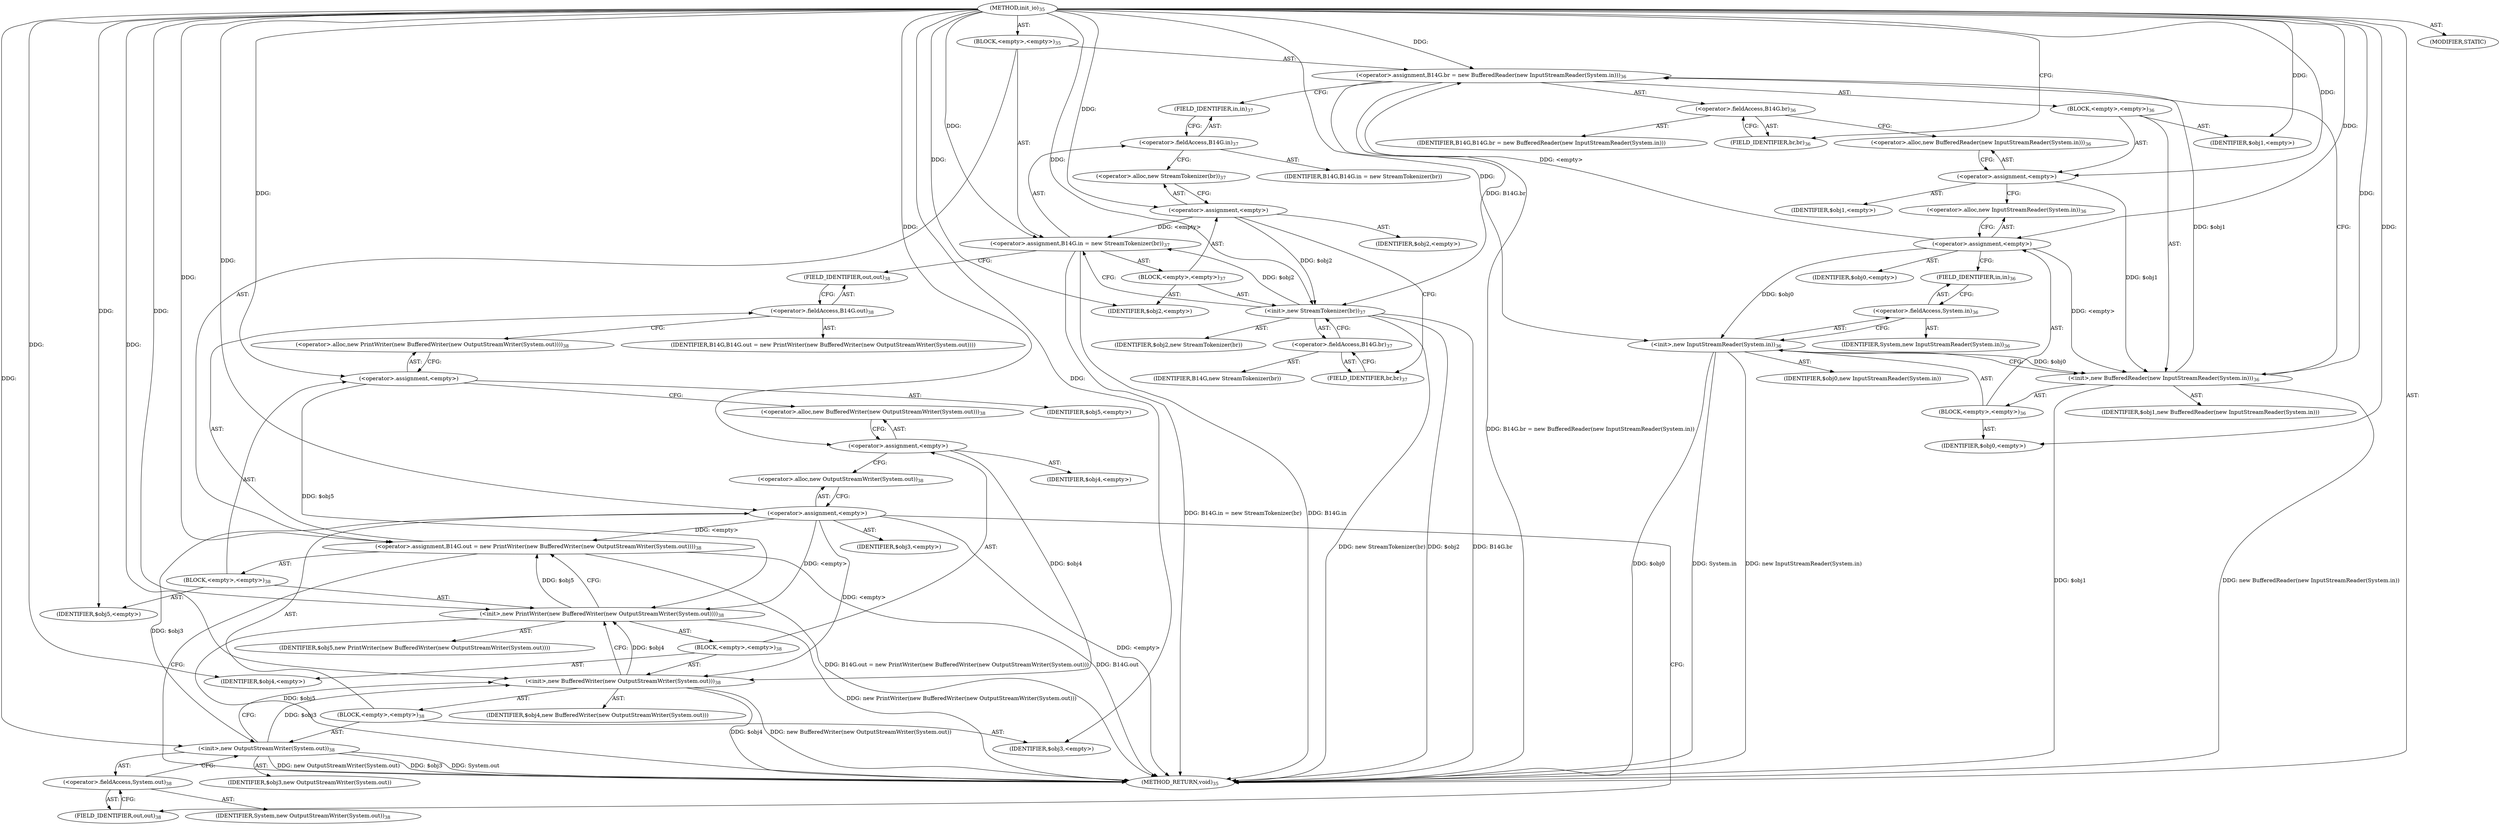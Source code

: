 digraph "init_io" {  
"129" [label = <(METHOD,init_io)<SUB>35</SUB>> ]
"130" [label = <(BLOCK,&lt;empty&gt;,&lt;empty&gt;)<SUB>35</SUB>> ]
"131" [label = <(&lt;operator&gt;.assignment,B14G.br = new BufferedReader(new InputStreamReader(System.in)))<SUB>36</SUB>> ]
"132" [label = <(&lt;operator&gt;.fieldAccess,B14G.br)<SUB>36</SUB>> ]
"133" [label = <(IDENTIFIER,B14G,B14G.br = new BufferedReader(new InputStreamReader(System.in)))> ]
"134" [label = <(FIELD_IDENTIFIER,br,br)<SUB>36</SUB>> ]
"135" [label = <(BLOCK,&lt;empty&gt;,&lt;empty&gt;)<SUB>36</SUB>> ]
"136" [label = <(&lt;operator&gt;.assignment,&lt;empty&gt;)> ]
"137" [label = <(IDENTIFIER,$obj1,&lt;empty&gt;)> ]
"138" [label = <(&lt;operator&gt;.alloc,new BufferedReader(new InputStreamReader(System.in)))<SUB>36</SUB>> ]
"139" [label = <(&lt;init&gt;,new BufferedReader(new InputStreamReader(System.in)))<SUB>36</SUB>> ]
"140" [label = <(IDENTIFIER,$obj1,new BufferedReader(new InputStreamReader(System.in)))> ]
"141" [label = <(BLOCK,&lt;empty&gt;,&lt;empty&gt;)<SUB>36</SUB>> ]
"142" [label = <(&lt;operator&gt;.assignment,&lt;empty&gt;)> ]
"143" [label = <(IDENTIFIER,$obj0,&lt;empty&gt;)> ]
"144" [label = <(&lt;operator&gt;.alloc,new InputStreamReader(System.in))<SUB>36</SUB>> ]
"145" [label = <(&lt;init&gt;,new InputStreamReader(System.in))<SUB>36</SUB>> ]
"146" [label = <(IDENTIFIER,$obj0,new InputStreamReader(System.in))> ]
"147" [label = <(&lt;operator&gt;.fieldAccess,System.in)<SUB>36</SUB>> ]
"148" [label = <(IDENTIFIER,System,new InputStreamReader(System.in))<SUB>36</SUB>> ]
"149" [label = <(FIELD_IDENTIFIER,in,in)<SUB>36</SUB>> ]
"150" [label = <(IDENTIFIER,$obj0,&lt;empty&gt;)> ]
"151" [label = <(IDENTIFIER,$obj1,&lt;empty&gt;)> ]
"152" [label = <(&lt;operator&gt;.assignment,B14G.in = new StreamTokenizer(br))<SUB>37</SUB>> ]
"153" [label = <(&lt;operator&gt;.fieldAccess,B14G.in)<SUB>37</SUB>> ]
"154" [label = <(IDENTIFIER,B14G,B14G.in = new StreamTokenizer(br))> ]
"155" [label = <(FIELD_IDENTIFIER,in,in)<SUB>37</SUB>> ]
"156" [label = <(BLOCK,&lt;empty&gt;,&lt;empty&gt;)<SUB>37</SUB>> ]
"157" [label = <(&lt;operator&gt;.assignment,&lt;empty&gt;)> ]
"158" [label = <(IDENTIFIER,$obj2,&lt;empty&gt;)> ]
"159" [label = <(&lt;operator&gt;.alloc,new StreamTokenizer(br))<SUB>37</SUB>> ]
"160" [label = <(&lt;init&gt;,new StreamTokenizer(br))<SUB>37</SUB>> ]
"161" [label = <(IDENTIFIER,$obj2,new StreamTokenizer(br))> ]
"162" [label = <(&lt;operator&gt;.fieldAccess,B14G.br)<SUB>37</SUB>> ]
"163" [label = <(IDENTIFIER,B14G,new StreamTokenizer(br))> ]
"164" [label = <(FIELD_IDENTIFIER,br,br)<SUB>37</SUB>> ]
"165" [label = <(IDENTIFIER,$obj2,&lt;empty&gt;)> ]
"166" [label = <(&lt;operator&gt;.assignment,B14G.out = new PrintWriter(new BufferedWriter(new OutputStreamWriter(System.out))))<SUB>38</SUB>> ]
"167" [label = <(&lt;operator&gt;.fieldAccess,B14G.out)<SUB>38</SUB>> ]
"168" [label = <(IDENTIFIER,B14G,B14G.out = new PrintWriter(new BufferedWriter(new OutputStreamWriter(System.out))))> ]
"169" [label = <(FIELD_IDENTIFIER,out,out)<SUB>38</SUB>> ]
"170" [label = <(BLOCK,&lt;empty&gt;,&lt;empty&gt;)<SUB>38</SUB>> ]
"171" [label = <(&lt;operator&gt;.assignment,&lt;empty&gt;)> ]
"172" [label = <(IDENTIFIER,$obj5,&lt;empty&gt;)> ]
"173" [label = <(&lt;operator&gt;.alloc,new PrintWriter(new BufferedWriter(new OutputStreamWriter(System.out))))<SUB>38</SUB>> ]
"174" [label = <(&lt;init&gt;,new PrintWriter(new BufferedWriter(new OutputStreamWriter(System.out))))<SUB>38</SUB>> ]
"175" [label = <(IDENTIFIER,$obj5,new PrintWriter(new BufferedWriter(new OutputStreamWriter(System.out))))> ]
"176" [label = <(BLOCK,&lt;empty&gt;,&lt;empty&gt;)<SUB>38</SUB>> ]
"177" [label = <(&lt;operator&gt;.assignment,&lt;empty&gt;)> ]
"178" [label = <(IDENTIFIER,$obj4,&lt;empty&gt;)> ]
"179" [label = <(&lt;operator&gt;.alloc,new BufferedWriter(new OutputStreamWriter(System.out)))<SUB>38</SUB>> ]
"180" [label = <(&lt;init&gt;,new BufferedWriter(new OutputStreamWriter(System.out)))<SUB>38</SUB>> ]
"181" [label = <(IDENTIFIER,$obj4,new BufferedWriter(new OutputStreamWriter(System.out)))> ]
"182" [label = <(BLOCK,&lt;empty&gt;,&lt;empty&gt;)<SUB>38</SUB>> ]
"183" [label = <(&lt;operator&gt;.assignment,&lt;empty&gt;)> ]
"184" [label = <(IDENTIFIER,$obj3,&lt;empty&gt;)> ]
"185" [label = <(&lt;operator&gt;.alloc,new OutputStreamWriter(System.out))<SUB>38</SUB>> ]
"186" [label = <(&lt;init&gt;,new OutputStreamWriter(System.out))<SUB>38</SUB>> ]
"187" [label = <(IDENTIFIER,$obj3,new OutputStreamWriter(System.out))> ]
"188" [label = <(&lt;operator&gt;.fieldAccess,System.out)<SUB>38</SUB>> ]
"189" [label = <(IDENTIFIER,System,new OutputStreamWriter(System.out))<SUB>38</SUB>> ]
"190" [label = <(FIELD_IDENTIFIER,out,out)<SUB>38</SUB>> ]
"191" [label = <(IDENTIFIER,$obj3,&lt;empty&gt;)> ]
"192" [label = <(IDENTIFIER,$obj4,&lt;empty&gt;)> ]
"193" [label = <(IDENTIFIER,$obj5,&lt;empty&gt;)> ]
"194" [label = <(MODIFIER,STATIC)> ]
"195" [label = <(METHOD_RETURN,void)<SUB>35</SUB>> ]
  "129" -> "130"  [ label = "AST: "] 
  "129" -> "194"  [ label = "AST: "] 
  "129" -> "195"  [ label = "AST: "] 
  "130" -> "131"  [ label = "AST: "] 
  "130" -> "152"  [ label = "AST: "] 
  "130" -> "166"  [ label = "AST: "] 
  "131" -> "132"  [ label = "AST: "] 
  "131" -> "135"  [ label = "AST: "] 
  "132" -> "133"  [ label = "AST: "] 
  "132" -> "134"  [ label = "AST: "] 
  "135" -> "136"  [ label = "AST: "] 
  "135" -> "139"  [ label = "AST: "] 
  "135" -> "151"  [ label = "AST: "] 
  "136" -> "137"  [ label = "AST: "] 
  "136" -> "138"  [ label = "AST: "] 
  "139" -> "140"  [ label = "AST: "] 
  "139" -> "141"  [ label = "AST: "] 
  "141" -> "142"  [ label = "AST: "] 
  "141" -> "145"  [ label = "AST: "] 
  "141" -> "150"  [ label = "AST: "] 
  "142" -> "143"  [ label = "AST: "] 
  "142" -> "144"  [ label = "AST: "] 
  "145" -> "146"  [ label = "AST: "] 
  "145" -> "147"  [ label = "AST: "] 
  "147" -> "148"  [ label = "AST: "] 
  "147" -> "149"  [ label = "AST: "] 
  "152" -> "153"  [ label = "AST: "] 
  "152" -> "156"  [ label = "AST: "] 
  "153" -> "154"  [ label = "AST: "] 
  "153" -> "155"  [ label = "AST: "] 
  "156" -> "157"  [ label = "AST: "] 
  "156" -> "160"  [ label = "AST: "] 
  "156" -> "165"  [ label = "AST: "] 
  "157" -> "158"  [ label = "AST: "] 
  "157" -> "159"  [ label = "AST: "] 
  "160" -> "161"  [ label = "AST: "] 
  "160" -> "162"  [ label = "AST: "] 
  "162" -> "163"  [ label = "AST: "] 
  "162" -> "164"  [ label = "AST: "] 
  "166" -> "167"  [ label = "AST: "] 
  "166" -> "170"  [ label = "AST: "] 
  "167" -> "168"  [ label = "AST: "] 
  "167" -> "169"  [ label = "AST: "] 
  "170" -> "171"  [ label = "AST: "] 
  "170" -> "174"  [ label = "AST: "] 
  "170" -> "193"  [ label = "AST: "] 
  "171" -> "172"  [ label = "AST: "] 
  "171" -> "173"  [ label = "AST: "] 
  "174" -> "175"  [ label = "AST: "] 
  "174" -> "176"  [ label = "AST: "] 
  "176" -> "177"  [ label = "AST: "] 
  "176" -> "180"  [ label = "AST: "] 
  "176" -> "192"  [ label = "AST: "] 
  "177" -> "178"  [ label = "AST: "] 
  "177" -> "179"  [ label = "AST: "] 
  "180" -> "181"  [ label = "AST: "] 
  "180" -> "182"  [ label = "AST: "] 
  "182" -> "183"  [ label = "AST: "] 
  "182" -> "186"  [ label = "AST: "] 
  "182" -> "191"  [ label = "AST: "] 
  "183" -> "184"  [ label = "AST: "] 
  "183" -> "185"  [ label = "AST: "] 
  "186" -> "187"  [ label = "AST: "] 
  "186" -> "188"  [ label = "AST: "] 
  "188" -> "189"  [ label = "AST: "] 
  "188" -> "190"  [ label = "AST: "] 
  "131" -> "155"  [ label = "CFG: "] 
  "152" -> "169"  [ label = "CFG: "] 
  "166" -> "195"  [ label = "CFG: "] 
  "132" -> "138"  [ label = "CFG: "] 
  "153" -> "159"  [ label = "CFG: "] 
  "167" -> "173"  [ label = "CFG: "] 
  "134" -> "132"  [ label = "CFG: "] 
  "136" -> "144"  [ label = "CFG: "] 
  "139" -> "131"  [ label = "CFG: "] 
  "155" -> "153"  [ label = "CFG: "] 
  "157" -> "164"  [ label = "CFG: "] 
  "160" -> "152"  [ label = "CFG: "] 
  "169" -> "167"  [ label = "CFG: "] 
  "171" -> "179"  [ label = "CFG: "] 
  "174" -> "166"  [ label = "CFG: "] 
  "138" -> "136"  [ label = "CFG: "] 
  "159" -> "157"  [ label = "CFG: "] 
  "162" -> "160"  [ label = "CFG: "] 
  "173" -> "171"  [ label = "CFG: "] 
  "142" -> "149"  [ label = "CFG: "] 
  "145" -> "139"  [ label = "CFG: "] 
  "164" -> "162"  [ label = "CFG: "] 
  "177" -> "185"  [ label = "CFG: "] 
  "180" -> "174"  [ label = "CFG: "] 
  "144" -> "142"  [ label = "CFG: "] 
  "147" -> "145"  [ label = "CFG: "] 
  "179" -> "177"  [ label = "CFG: "] 
  "149" -> "147"  [ label = "CFG: "] 
  "183" -> "190"  [ label = "CFG: "] 
  "186" -> "180"  [ label = "CFG: "] 
  "185" -> "183"  [ label = "CFG: "] 
  "188" -> "186"  [ label = "CFG: "] 
  "190" -> "188"  [ label = "CFG: "] 
  "129" -> "134"  [ label = "CFG: "] 
  "139" -> "195"  [ label = "DDG: $obj1"] 
  "145" -> "195"  [ label = "DDG: $obj0"] 
  "145" -> "195"  [ label = "DDG: System.in"] 
  "145" -> "195"  [ label = "DDG: new InputStreamReader(System.in)"] 
  "139" -> "195"  [ label = "DDG: new BufferedReader(new InputStreamReader(System.in))"] 
  "131" -> "195"  [ label = "DDG: B14G.br = new BufferedReader(new InputStreamReader(System.in))"] 
  "152" -> "195"  [ label = "DDG: B14G.in"] 
  "160" -> "195"  [ label = "DDG: $obj2"] 
  "160" -> "195"  [ label = "DDG: B14G.br"] 
  "160" -> "195"  [ label = "DDG: new StreamTokenizer(br)"] 
  "152" -> "195"  [ label = "DDG: B14G.in = new StreamTokenizer(br)"] 
  "166" -> "195"  [ label = "DDG: B14G.out"] 
  "174" -> "195"  [ label = "DDG: $obj5"] 
  "180" -> "195"  [ label = "DDG: $obj4"] 
  "183" -> "195"  [ label = "DDG: &lt;empty&gt;"] 
  "186" -> "195"  [ label = "DDG: $obj3"] 
  "186" -> "195"  [ label = "DDG: System.out"] 
  "186" -> "195"  [ label = "DDG: new OutputStreamWriter(System.out)"] 
  "180" -> "195"  [ label = "DDG: new BufferedWriter(new OutputStreamWriter(System.out))"] 
  "174" -> "195"  [ label = "DDG: new PrintWriter(new BufferedWriter(new OutputStreamWriter(System.out)))"] 
  "166" -> "195"  [ label = "DDG: B14G.out = new PrintWriter(new BufferedWriter(new OutputStreamWriter(System.out)))"] 
  "142" -> "131"  [ label = "DDG: &lt;empty&gt;"] 
  "139" -> "131"  [ label = "DDG: $obj1"] 
  "129" -> "131"  [ label = "DDG: "] 
  "157" -> "152"  [ label = "DDG: &lt;empty&gt;"] 
  "160" -> "152"  [ label = "DDG: $obj2"] 
  "129" -> "152"  [ label = "DDG: "] 
  "183" -> "166"  [ label = "DDG: &lt;empty&gt;"] 
  "174" -> "166"  [ label = "DDG: $obj5"] 
  "129" -> "166"  [ label = "DDG: "] 
  "129" -> "136"  [ label = "DDG: "] 
  "129" -> "151"  [ label = "DDG: "] 
  "129" -> "157"  [ label = "DDG: "] 
  "129" -> "165"  [ label = "DDG: "] 
  "129" -> "171"  [ label = "DDG: "] 
  "129" -> "193"  [ label = "DDG: "] 
  "136" -> "139"  [ label = "DDG: $obj1"] 
  "129" -> "139"  [ label = "DDG: "] 
  "142" -> "139"  [ label = "DDG: &lt;empty&gt;"] 
  "145" -> "139"  [ label = "DDG: $obj0"] 
  "157" -> "160"  [ label = "DDG: $obj2"] 
  "129" -> "160"  [ label = "DDG: "] 
  "131" -> "160"  [ label = "DDG: B14G.br"] 
  "171" -> "174"  [ label = "DDG: $obj5"] 
  "129" -> "174"  [ label = "DDG: "] 
  "183" -> "174"  [ label = "DDG: &lt;empty&gt;"] 
  "180" -> "174"  [ label = "DDG: $obj4"] 
  "129" -> "142"  [ label = "DDG: "] 
  "129" -> "150"  [ label = "DDG: "] 
  "129" -> "177"  [ label = "DDG: "] 
  "129" -> "192"  [ label = "DDG: "] 
  "142" -> "145"  [ label = "DDG: $obj0"] 
  "129" -> "145"  [ label = "DDG: "] 
  "177" -> "180"  [ label = "DDG: $obj4"] 
  "129" -> "180"  [ label = "DDG: "] 
  "183" -> "180"  [ label = "DDG: &lt;empty&gt;"] 
  "186" -> "180"  [ label = "DDG: $obj3"] 
  "129" -> "183"  [ label = "DDG: "] 
  "129" -> "191"  [ label = "DDG: "] 
  "183" -> "186"  [ label = "DDG: $obj3"] 
  "129" -> "186"  [ label = "DDG: "] 
}

